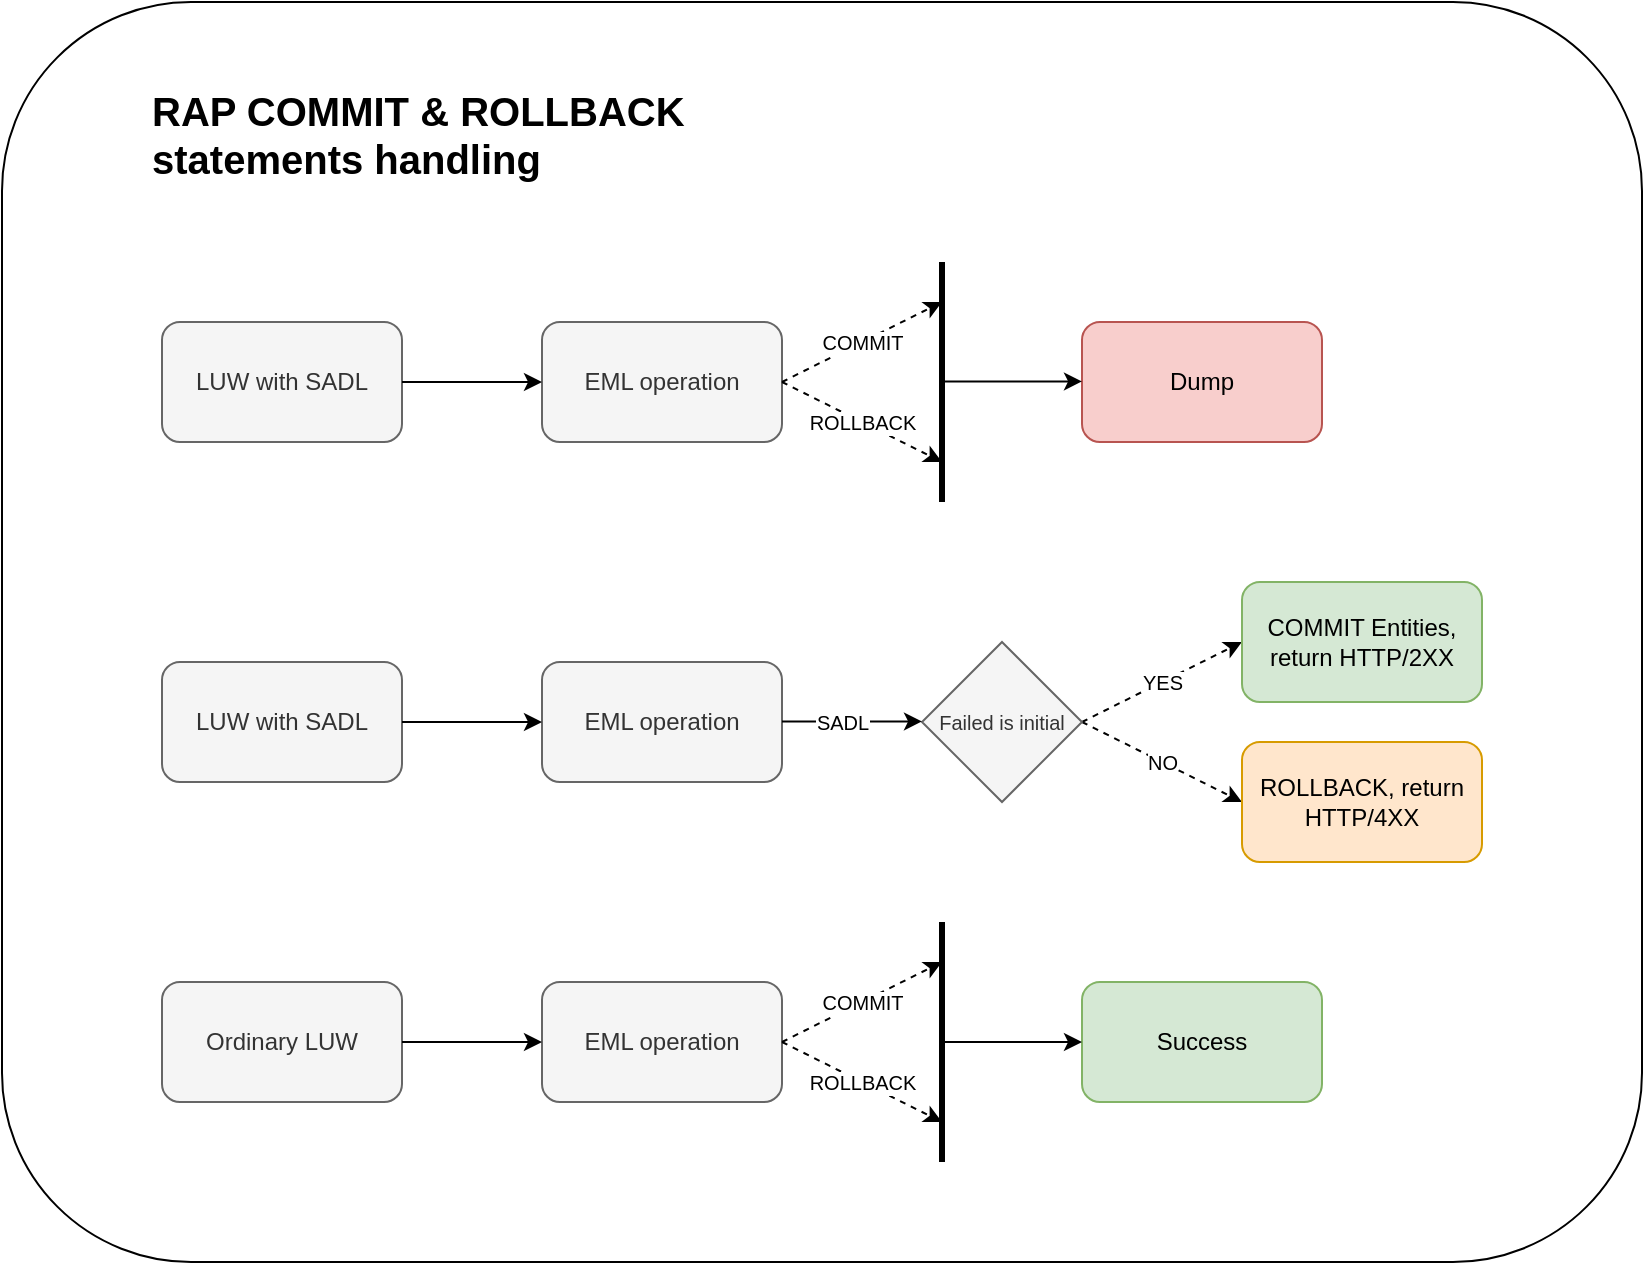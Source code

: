 <mxfile version="16.5.5" type="github">
  <diagram id="N7SQiGb3kkYkPOXcF3tU" name="Page-1">
    <mxGraphModel dx="1178" dy="661" grid="1" gridSize="10" guides="1" tooltips="1" connect="1" arrows="1" fold="1" page="1" pageScale="1" pageWidth="850" pageHeight="1100" math="0" shadow="0">
      <root>
        <mxCell id="0" />
        <mxCell id="1" parent="0" />
        <mxCell id="IDFTXbw29Mm97S_FpnF7-34" value="" style="rounded=1;whiteSpace=wrap;html=1;fontSize=10;" vertex="1" parent="1">
          <mxGeometry x="110" y="110" width="820" height="630" as="geometry" />
        </mxCell>
        <mxCell id="IDFTXbw29Mm97S_FpnF7-1" value="LUW with SADL" style="rounded=1;whiteSpace=wrap;html=1;fillColor=#f5f5f5;fontColor=#333333;strokeColor=#666666;" vertex="1" parent="1">
          <mxGeometry x="190" y="270" width="120" height="60" as="geometry" />
        </mxCell>
        <mxCell id="IDFTXbw29Mm97S_FpnF7-2" value="Ordinary LUW" style="rounded=1;whiteSpace=wrap;html=1;fillColor=#f5f5f5;fontColor=#333333;strokeColor=#666666;" vertex="1" parent="1">
          <mxGeometry x="190" y="600" width="120" height="60" as="geometry" />
        </mxCell>
        <mxCell id="IDFTXbw29Mm97S_FpnF7-3" value="EML operation" style="rounded=1;whiteSpace=wrap;html=1;fillColor=#f5f5f5;fontColor=#333333;strokeColor=#666666;" vertex="1" parent="1">
          <mxGeometry x="380" y="600" width="120" height="60" as="geometry" />
        </mxCell>
        <mxCell id="IDFTXbw29Mm97S_FpnF7-4" value="EML operation" style="rounded=1;whiteSpace=wrap;html=1;fillColor=#f5f5f5;fontColor=#333333;strokeColor=#666666;" vertex="1" parent="1">
          <mxGeometry x="380" y="270" width="120" height="60" as="geometry" />
        </mxCell>
        <mxCell id="IDFTXbw29Mm97S_FpnF7-5" value="" style="endArrow=none;html=1;rounded=0;strokeWidth=3;" edge="1" parent="1">
          <mxGeometry width="50" height="50" relative="1" as="geometry">
            <mxPoint x="580" y="690" as="sourcePoint" />
            <mxPoint x="580" y="570" as="targetPoint" />
          </mxGeometry>
        </mxCell>
        <mxCell id="IDFTXbw29Mm97S_FpnF7-6" value="" style="endArrow=none;html=1;rounded=0;strokeWidth=3;" edge="1" parent="1">
          <mxGeometry width="50" height="50" relative="1" as="geometry">
            <mxPoint x="580" y="360" as="sourcePoint" />
            <mxPoint x="580" y="240" as="targetPoint" />
          </mxGeometry>
        </mxCell>
        <mxCell id="IDFTXbw29Mm97S_FpnF7-7" value="Success" style="rounded=1;whiteSpace=wrap;html=1;fillColor=#d5e8d4;strokeColor=#82b366;" vertex="1" parent="1">
          <mxGeometry x="650" y="600" width="120" height="60" as="geometry" />
        </mxCell>
        <mxCell id="IDFTXbw29Mm97S_FpnF7-8" value="COMMIT" style="endArrow=classic;html=1;rounded=0;fontSize=10;dashed=1;" edge="1" parent="1">
          <mxGeometry width="50" height="50" relative="1" as="geometry">
            <mxPoint x="500" y="630" as="sourcePoint" />
            <mxPoint x="580" y="590" as="targetPoint" />
          </mxGeometry>
        </mxCell>
        <mxCell id="IDFTXbw29Mm97S_FpnF7-9" value="ROLLBACK" style="endArrow=classic;html=1;rounded=0;exitX=1;exitY=0.5;exitDx=0;exitDy=0;fontSize=10;dashed=1;" edge="1" parent="1" source="IDFTXbw29Mm97S_FpnF7-3">
          <mxGeometry width="50" height="50" relative="1" as="geometry">
            <mxPoint x="480" y="630" as="sourcePoint" />
            <mxPoint x="580" y="670" as="targetPoint" />
          </mxGeometry>
        </mxCell>
        <mxCell id="IDFTXbw29Mm97S_FpnF7-10" value="" style="endArrow=classic;html=1;rounded=0;exitX=1;exitY=0.5;exitDx=0;exitDy=0;entryX=0;entryY=0.5;entryDx=0;entryDy=0;" edge="1" parent="1" source="IDFTXbw29Mm97S_FpnF7-2" target="IDFTXbw29Mm97S_FpnF7-3">
          <mxGeometry width="50" height="50" relative="1" as="geometry">
            <mxPoint x="590" y="570" as="sourcePoint" />
            <mxPoint x="640" y="520" as="targetPoint" />
          </mxGeometry>
        </mxCell>
        <mxCell id="IDFTXbw29Mm97S_FpnF7-11" value="" style="endArrow=classic;html=1;rounded=0;exitX=1;exitY=0.5;exitDx=0;exitDy=0;entryX=0;entryY=0.5;entryDx=0;entryDy=0;" edge="1" parent="1" source="IDFTXbw29Mm97S_FpnF7-1" target="IDFTXbw29Mm97S_FpnF7-4">
          <mxGeometry width="50" height="50" relative="1" as="geometry">
            <mxPoint x="590" y="400" as="sourcePoint" />
            <mxPoint x="640" y="350" as="targetPoint" />
          </mxGeometry>
        </mxCell>
        <mxCell id="IDFTXbw29Mm97S_FpnF7-12" value="" style="endArrow=classic;html=1;rounded=0;entryX=0;entryY=0.5;entryDx=0;entryDy=0;" edge="1" parent="1" target="IDFTXbw29Mm97S_FpnF7-7">
          <mxGeometry width="50" height="50" relative="1" as="geometry">
            <mxPoint x="580" y="630" as="sourcePoint" />
            <mxPoint x="620" y="520" as="targetPoint" />
          </mxGeometry>
        </mxCell>
        <mxCell id="IDFTXbw29Mm97S_FpnF7-13" value="Dump" style="rounded=1;whiteSpace=wrap;html=1;fillColor=#f8cecc;strokeColor=#b85450;" vertex="1" parent="1">
          <mxGeometry x="650" y="270" width="120" height="60" as="geometry" />
        </mxCell>
        <mxCell id="IDFTXbw29Mm97S_FpnF7-14" value="" style="endArrow=classic;html=1;rounded=0;entryX=0;entryY=0.5;entryDx=0;entryDy=0;" edge="1" parent="1">
          <mxGeometry width="50" height="50" relative="1" as="geometry">
            <mxPoint x="580" y="299.71" as="sourcePoint" />
            <mxPoint x="650" y="299.71" as="targetPoint" />
          </mxGeometry>
        </mxCell>
        <mxCell id="IDFTXbw29Mm97S_FpnF7-15" value="COMMIT" style="endArrow=classic;html=1;rounded=0;exitX=1;exitY=0.5;exitDx=0;exitDy=0;fontSize=10;dashed=1;" edge="1" parent="1">
          <mxGeometry width="50" height="50" relative="1" as="geometry">
            <mxPoint x="500" y="300" as="sourcePoint" />
            <mxPoint x="580" y="260" as="targetPoint" />
          </mxGeometry>
        </mxCell>
        <mxCell id="IDFTXbw29Mm97S_FpnF7-16" value="ROLLBACK" style="endArrow=classic;html=1;rounded=0;exitX=1;exitY=0.5;exitDx=0;exitDy=0;fontSize=10;dashed=1;" edge="1" parent="1">
          <mxGeometry width="50" height="50" relative="1" as="geometry">
            <mxPoint x="500" y="300" as="sourcePoint" />
            <mxPoint x="580" y="340" as="targetPoint" />
            <Array as="points">
              <mxPoint x="540" y="320" />
            </Array>
          </mxGeometry>
        </mxCell>
        <mxCell id="IDFTXbw29Mm97S_FpnF7-17" value="LUW with SADL" style="rounded=1;whiteSpace=wrap;html=1;fillColor=#f5f5f5;fontColor=#333333;strokeColor=#666666;" vertex="1" parent="1">
          <mxGeometry x="190" y="440" width="120" height="60" as="geometry" />
        </mxCell>
        <mxCell id="IDFTXbw29Mm97S_FpnF7-18" value="EML operation" style="rounded=1;whiteSpace=wrap;html=1;fillColor=#f5f5f5;fontColor=#333333;strokeColor=#666666;" vertex="1" parent="1">
          <mxGeometry x="380" y="440" width="120" height="60" as="geometry" />
        </mxCell>
        <mxCell id="IDFTXbw29Mm97S_FpnF7-20" value="" style="endArrow=classic;html=1;rounded=0;exitX=1;exitY=0.5;exitDx=0;exitDy=0;entryX=0;entryY=0.5;entryDx=0;entryDy=0;" edge="1" parent="1" source="IDFTXbw29Mm97S_FpnF7-17" target="IDFTXbw29Mm97S_FpnF7-18">
          <mxGeometry width="50" height="50" relative="1" as="geometry">
            <mxPoint x="590" y="570" as="sourcePoint" />
            <mxPoint x="640" y="520" as="targetPoint" />
          </mxGeometry>
        </mxCell>
        <mxCell id="IDFTXbw29Mm97S_FpnF7-23" value="YES" style="endArrow=classic;html=1;rounded=0;exitX=1;exitY=0.5;exitDx=0;exitDy=0;fontSize=10;dashed=1;" edge="1" parent="1">
          <mxGeometry width="50" height="50" relative="1" as="geometry">
            <mxPoint x="650" y="470" as="sourcePoint" />
            <mxPoint x="730" y="430" as="targetPoint" />
          </mxGeometry>
        </mxCell>
        <mxCell id="IDFTXbw29Mm97S_FpnF7-24" value="NO" style="endArrow=classic;html=1;rounded=0;exitX=1;exitY=0.5;exitDx=0;exitDy=0;fontSize=10;dashed=1;" edge="1" parent="1">
          <mxGeometry width="50" height="50" relative="1" as="geometry">
            <mxPoint x="650" y="470" as="sourcePoint" />
            <mxPoint x="730" y="510" as="targetPoint" />
          </mxGeometry>
        </mxCell>
        <mxCell id="IDFTXbw29Mm97S_FpnF7-27" value="Failed is initial" style="rhombus;whiteSpace=wrap;html=1;rounded=0;fontSize=10;fillColor=#f5f5f5;fontColor=#333333;strokeColor=#666666;" vertex="1" parent="1">
          <mxGeometry x="570" y="430" width="80" height="80" as="geometry" />
        </mxCell>
        <mxCell id="IDFTXbw29Mm97S_FpnF7-28" value="" style="endArrow=classic;html=1;rounded=0;exitX=1;exitY=0.5;exitDx=0;exitDy=0;entryX=0;entryY=0.5;entryDx=0;entryDy=0;" edge="1" parent="1">
          <mxGeometry width="50" height="50" relative="1" as="geometry">
            <mxPoint x="500" y="469.71" as="sourcePoint" />
            <mxPoint x="570" y="469.71" as="targetPoint" />
          </mxGeometry>
        </mxCell>
        <mxCell id="IDFTXbw29Mm97S_FpnF7-31" value="SADL" style="edgeLabel;html=1;align=center;verticalAlign=middle;resizable=0;points=[];fontSize=10;" vertex="1" connectable="0" parent="IDFTXbw29Mm97S_FpnF7-28">
          <mxGeometry x="-0.355" y="2" relative="1" as="geometry">
            <mxPoint x="7" y="2" as="offset" />
          </mxGeometry>
        </mxCell>
        <mxCell id="IDFTXbw29Mm97S_FpnF7-29" value="COMMIT Entities, return HTTP/2XX" style="rounded=1;whiteSpace=wrap;html=1;fillColor=#d5e8d4;strokeColor=#82b366;" vertex="1" parent="1">
          <mxGeometry x="730" y="400" width="120" height="60" as="geometry" />
        </mxCell>
        <mxCell id="IDFTXbw29Mm97S_FpnF7-30" value="ROLLBACK, return HTTP/4XX" style="rounded=1;whiteSpace=wrap;html=1;fillColor=#ffe6cc;strokeColor=#d79b00;" vertex="1" parent="1">
          <mxGeometry x="730" y="480" width="120" height="60" as="geometry" />
        </mxCell>
        <mxCell id="IDFTXbw29Mm97S_FpnF7-37" value="&lt;h1&gt;RAP COMMIT &amp;amp; ROLLBACK statements handling&lt;/h1&gt;" style="text;html=1;strokeColor=none;fillColor=none;spacing=5;spacingTop=-20;whiteSpace=wrap;overflow=hidden;rounded=0;fontSize=10;" vertex="1" parent="1">
          <mxGeometry x="180" y="150" width="290" height="120" as="geometry" />
        </mxCell>
      </root>
    </mxGraphModel>
  </diagram>
</mxfile>
